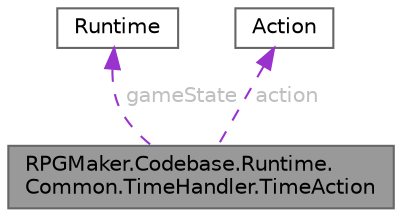 digraph "RPGMaker.Codebase.Runtime.Common.TimeHandler.TimeAction"
{
 // LATEX_PDF_SIZE
  bgcolor="transparent";
  edge [fontname=Helvetica,fontsize=10,labelfontname=Helvetica,labelfontsize=10];
  node [fontname=Helvetica,fontsize=10,shape=box,height=0.2,width=0.4];
  Node1 [id="Node000001",label="RPGMaker.Codebase.Runtime.\lCommon.TimeHandler.TimeAction",height=0.2,width=0.4,color="gray40", fillcolor="grey60", style="filled", fontcolor="black",tooltip="😁 時間経過で実行するActionを管理するクラス"];
  Node2 -> Node1 [id="edge1_Node000001_Node000002",dir="back",color="darkorchid3",style="dashed",tooltip=" ",label=" gameState",fontcolor="grey" ];
  Node2 [id="Node000002",label="Runtime",height=0.2,width=0.4,color="gray40", fillcolor="white", style="filled",tooltip=" "];
  Node3 -> Node1 [id="edge2_Node000001_Node000003",dir="back",color="darkorchid3",style="dashed",tooltip=" ",label=" action",fontcolor="grey" ];
  Node3 [id="Node000003",label="Action",height=0.2,width=0.4,color="gray40", fillcolor="white", style="filled",tooltip=" "];
}
